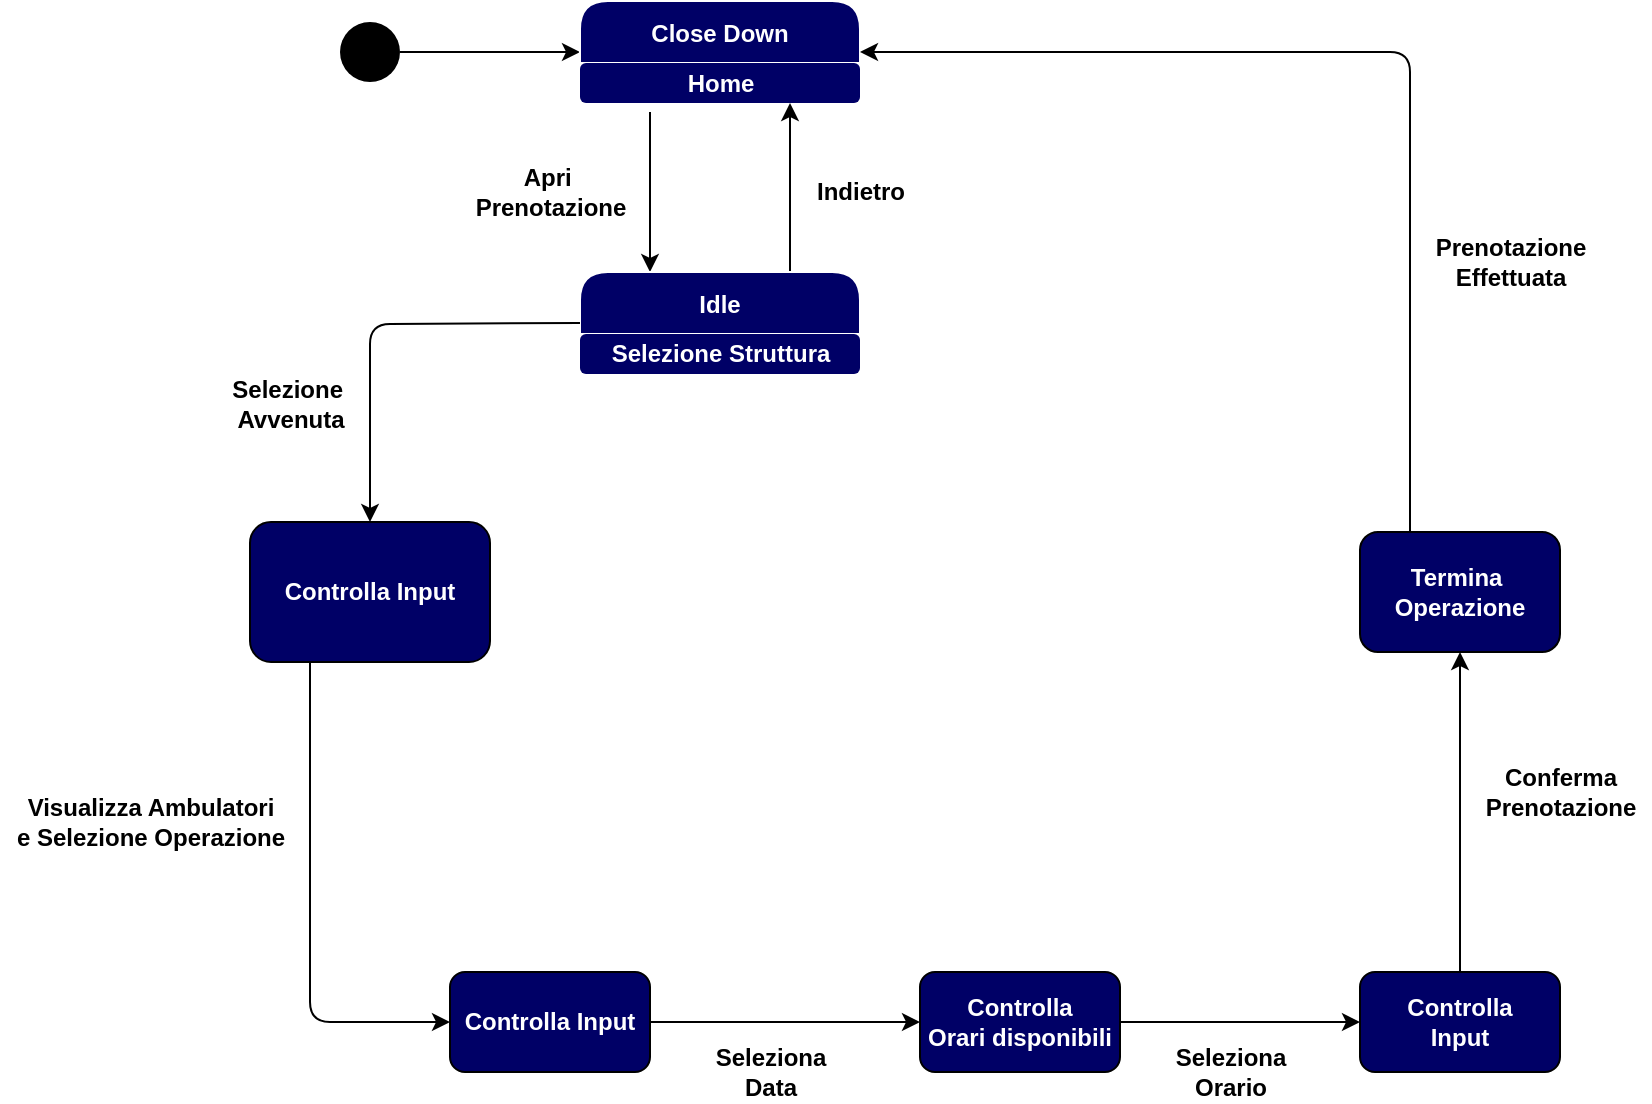 <mxfile version="13.9.9" type="device"><diagram id="ynV8ZQjUkehFZs-l4-ZR" name="Pagina-1"><mxGraphModel dx="1670" dy="822" grid="1" gridSize="10" guides="1" tooltips="1" connect="1" arrows="1" fold="1" page="1" pageScale="1" pageWidth="827" pageHeight="1169" math="0" shadow="0"><root><mxCell id="0"/><mxCell id="1" parent="0"/><mxCell id="vrmqrDGSDhZaLcfIy3-N-1" value="" style="ellipse;fillColor=#000000;strokeColor=none;" parent="1" vertex="1"><mxGeometry x="90" y="45" width="30" height="30" as="geometry"/></mxCell><mxCell id="vrmqrDGSDhZaLcfIy3-N-7" value="" style="endArrow=classic;html=1;exitX=1;exitY=0.5;exitDx=0;exitDy=0;entryX=0;entryY=0.5;entryDx=0;entryDy=0;" parent="1" source="vrmqrDGSDhZaLcfIy3-N-1" target="vrmqrDGSDhZaLcfIy3-N-17" edge="1"><mxGeometry width="50" height="50" relative="1" as="geometry"><mxPoint x="390" y="450" as="sourcePoint"/><mxPoint x="210" y="65" as="targetPoint"/></mxGeometry></mxCell><mxCell id="vrmqrDGSDhZaLcfIy3-N-17" value="Close Down" style="swimlane;fontStyle=1;childLayout=stackLayout;horizontal=1;startSize=31;horizontalStack=0;resizeParent=1;resizeParentMax=0;resizeLast=0;collapsible=1;marginBottom=0;rounded=1;fillColor=#000066;fontColor=#FFFFFF;swimlaneLine=1;strokeColor=#FFFFFF;" parent="1" vertex="1"><mxGeometry x="210" y="34.5" width="140" height="51" as="geometry"/></mxCell><mxCell id="vrmqrDGSDhZaLcfIy3-N-18" value="&lt;font color=&quot;#ffffff&quot;&gt;&lt;b&gt;Home&lt;/b&gt;&lt;/font&gt;" style="text;html=1;align=center;verticalAlign=middle;resizable=0;points=[];autosize=1;fillColor=#000066;rounded=1;" parent="vrmqrDGSDhZaLcfIy3-N-17" vertex="1"><mxGeometry y="31" width="140" height="20" as="geometry"/></mxCell><mxCell id="vrmqrDGSDhZaLcfIy3-N-19" value="" style="endArrow=classic;html=1;entryX=0.25;entryY=0;entryDx=0;entryDy=0;" parent="1" target="vrmqrDGSDhZaLcfIy3-N-26" edge="1"><mxGeometry width="50" height="50" relative="1" as="geometry"><mxPoint x="245" y="90" as="sourcePoint"/><mxPoint x="245" y="170" as="targetPoint"/></mxGeometry></mxCell><mxCell id="vrmqrDGSDhZaLcfIy3-N-20" value="" style="endArrow=classic;html=1;entryX=0.75;entryY=1;entryDx=0;entryDy=0;exitX=0.75;exitY=0;exitDx=0;exitDy=0;entryPerimeter=0;" parent="1" source="vrmqrDGSDhZaLcfIy3-N-26" target="vrmqrDGSDhZaLcfIy3-N-18" edge="1"><mxGeometry width="50" height="50" relative="1" as="geometry"><mxPoint x="315" y="170" as="sourcePoint"/><mxPoint x="310" y="200" as="targetPoint"/></mxGeometry></mxCell><mxCell id="vrmqrDGSDhZaLcfIy3-N-21" value="Indietro" style="text;html=1;align=center;verticalAlign=middle;resizable=0;points=[];autosize=1;fontStyle=1" parent="1" vertex="1"><mxGeometry x="320" y="120" width="60" height="20" as="geometry"/></mxCell><mxCell id="vrmqrDGSDhZaLcfIy3-N-22" value="Apri&amp;nbsp;&lt;br&gt;Prenotazione" style="text;html=1;align=center;verticalAlign=middle;resizable=0;points=[];autosize=1;fontStyle=1" parent="1" vertex="1"><mxGeometry x="150" y="115" width="90" height="30" as="geometry"/></mxCell><mxCell id="vrmqrDGSDhZaLcfIy3-N-24" value="&lt;span style=&quot;color: rgba(0 , 0 , 0 , 0) ; font-family: monospace ; font-size: 0px&quot;&gt;Se&lt;/span&gt;" style="text;html=1;align=center;verticalAlign=middle;resizable=0;points=[];autosize=1;" parent="1" vertex="1"><mxGeometry x="270" y="200" width="20" height="20" as="geometry"/></mxCell><mxCell id="vrmqrDGSDhZaLcfIy3-N-26" value="Idle" style="swimlane;fontStyle=1;childLayout=stackLayout;horizontal=1;startSize=31;horizontalStack=0;resizeParent=1;resizeParentMax=0;resizeLast=0;collapsible=1;marginBottom=0;rounded=1;fillColor=#000066;fontColor=#FFFFFF;strokeColor=#FFFFFF;" parent="1" vertex="1"><mxGeometry x="210" y="170" width="140" height="51" as="geometry"/></mxCell><mxCell id="vrmqrDGSDhZaLcfIy3-N-27" value="Selezione Struttura" style="text;html=1;align=center;verticalAlign=middle;resizable=0;points=[];autosize=1;fillColor=#000066;fontColor=#FFFFFF;fontStyle=1;rounded=1;" parent="vrmqrDGSDhZaLcfIy3-N-26" vertex="1"><mxGeometry y="31" width="140" height="20" as="geometry"/></mxCell><mxCell id="vrmqrDGSDhZaLcfIy3-N-28" value="Selezione&amp;nbsp;&lt;br&gt;Avvenuta" style="text;html=1;align=center;verticalAlign=middle;resizable=0;points=[];autosize=1;fontStyle=1" parent="1" vertex="1"><mxGeometry x="30" y="221" width="70" height="30" as="geometry"/></mxCell><mxCell id="vrmqrDGSDhZaLcfIy3-N-29" value="" style="endArrow=classic;html=1;exitX=0;exitY=0.5;exitDx=0;exitDy=0;entryX=0.5;entryY=0;entryDx=0;entryDy=0;" parent="1" source="vrmqrDGSDhZaLcfIy3-N-26" target="vrmqrDGSDhZaLcfIy3-N-32" edge="1"><mxGeometry width="50" height="50" relative="1" as="geometry"><mxPoint x="390" y="440" as="sourcePoint"/><mxPoint x="100" y="290" as="targetPoint"/><Array as="points"><mxPoint x="105" y="196"/></Array></mxGeometry></mxCell><mxCell id="vrmqrDGSDhZaLcfIy3-N-32" value="Controlla Input" style="rounded=1;whiteSpace=wrap;html=1;fillColor=#000066;fontColor=#FFFFFF;fontStyle=1" parent="1" vertex="1"><mxGeometry x="45" y="295" width="120" height="70" as="geometry"/></mxCell><mxCell id="vrmqrDGSDhZaLcfIy3-N-33" value="" style="endArrow=classic;html=1;exitX=0.25;exitY=1;exitDx=0;exitDy=0;entryX=0;entryY=0.5;entryDx=0;entryDy=0;" parent="1" source="vrmqrDGSDhZaLcfIy3-N-32" edge="1"><mxGeometry width="50" height="50" relative="1" as="geometry"><mxPoint x="390" y="410" as="sourcePoint"/><mxPoint x="145" y="545" as="targetPoint"/><Array as="points"><mxPoint x="75" y="545"/></Array></mxGeometry></mxCell><mxCell id="vrmqrDGSDhZaLcfIy3-N-35" value="Visualizza Ambulatori&lt;br&gt;e Selezione Operazione" style="text;html=1;align=center;verticalAlign=middle;resizable=0;points=[];autosize=1;fontStyle=1" parent="1" vertex="1"><mxGeometry x="-80" y="430" width="150" height="30" as="geometry"/></mxCell><mxCell id="vrmqrDGSDhZaLcfIy3-N-44" value="Termina&amp;nbsp;&lt;br&gt;Operazione" style="rounded=1;whiteSpace=wrap;html=1;fillColor=#000066;fontColor=#FFFFFF;fontStyle=1" parent="1" vertex="1"><mxGeometry x="600" y="300" width="100" height="60" as="geometry"/></mxCell><mxCell id="vrmqrDGSDhZaLcfIy3-N-48" value="" style="endArrow=classic;html=1;exitX=0.25;exitY=0;exitDx=0;exitDy=0;entryX=1;entryY=0.5;entryDx=0;entryDy=0;" parent="1" source="vrmqrDGSDhZaLcfIy3-N-44" target="vrmqrDGSDhZaLcfIy3-N-17" edge="1"><mxGeometry width="50" height="50" relative="1" as="geometry"><mxPoint x="390" y="420" as="sourcePoint"/><mxPoint x="440" y="370" as="targetPoint"/><Array as="points"><mxPoint x="625" y="60"/></Array></mxGeometry></mxCell><mxCell id="vrmqrDGSDhZaLcfIy3-N-49" value="Prenotazione&lt;br&gt;Effettuata" style="text;html=1;align=center;verticalAlign=middle;resizable=0;points=[];autosize=1;fontStyle=1" parent="1" vertex="1"><mxGeometry x="630" y="150" width="90" height="30" as="geometry"/></mxCell><mxCell id="auh_RekOwocI7UmFUlA--1" value="Controlla Input" style="rounded=1;whiteSpace=wrap;html=1;fillColor=#000066;fontColor=#FFFFFF;fontStyle=1;align=center;" vertex="1" parent="1"><mxGeometry x="145" y="520" width="100" height="50" as="geometry"/></mxCell><mxCell id="auh_RekOwocI7UmFUlA--2" value="Controlla&lt;br&gt;Orari disponibili" style="rounded=1;whiteSpace=wrap;html=1;fillColor=#000066;fontColor=#FFFFFF;fontStyle=1;align=center;" vertex="1" parent="1"><mxGeometry x="380" y="520" width="100" height="50" as="geometry"/></mxCell><mxCell id="auh_RekOwocI7UmFUlA--4" value="" style="endArrow=classic;html=1;exitX=1;exitY=0.5;exitDx=0;exitDy=0;entryX=0;entryY=0.5;entryDx=0;entryDy=0;" edge="1" parent="1" source="auh_RekOwocI7UmFUlA--1" target="auh_RekOwocI7UmFUlA--2"><mxGeometry width="50" height="50" relative="1" as="geometry"><mxPoint x="220" y="450" as="sourcePoint"/><mxPoint x="270" y="400" as="targetPoint"/></mxGeometry></mxCell><mxCell id="auh_RekOwocI7UmFUlA--5" value="Seleziona&lt;br&gt;Data" style="text;html=1;align=center;verticalAlign=middle;resizable=0;points=[];autosize=1;fontStyle=1" vertex="1" parent="1"><mxGeometry x="270" y="555" width="70" height="30" as="geometry"/></mxCell><mxCell id="auh_RekOwocI7UmFUlA--6" value="" style="endArrow=classic;html=1;exitX=1;exitY=0.5;exitDx=0;exitDy=0;entryX=0;entryY=0.5;entryDx=0;entryDy=0;" edge="1" parent="1" source="auh_RekOwocI7UmFUlA--2" target="auh_RekOwocI7UmFUlA--7"><mxGeometry width="50" height="50" relative="1" as="geometry"><mxPoint x="590" y="560" as="sourcePoint"/><mxPoint x="560" y="545" as="targetPoint"/></mxGeometry></mxCell><mxCell id="auh_RekOwocI7UmFUlA--7" value="Controlla&lt;br&gt;Input" style="rounded=1;whiteSpace=wrap;html=1;fillColor=#000066;fontColor=#FFFFFF;fontStyle=1;align=center;" vertex="1" parent="1"><mxGeometry x="600" y="520" width="100" height="50" as="geometry"/></mxCell><mxCell id="auh_RekOwocI7UmFUlA--8" value="Seleziona&lt;br&gt;Orario" style="text;html=1;align=center;verticalAlign=middle;resizable=0;points=[];autosize=1;fontStyle=1" vertex="1" parent="1"><mxGeometry x="500" y="555" width="70" height="30" as="geometry"/></mxCell><mxCell id="auh_RekOwocI7UmFUlA--9" value="" style="endArrow=classic;html=1;exitX=0.5;exitY=0;exitDx=0;exitDy=0;entryX=0.5;entryY=1;entryDx=0;entryDy=0;" edge="1" parent="1" source="auh_RekOwocI7UmFUlA--7" target="vrmqrDGSDhZaLcfIy3-N-44"><mxGeometry width="50" height="50" relative="1" as="geometry"><mxPoint x="560" y="450" as="sourcePoint"/><mxPoint x="610" y="400" as="targetPoint"/></mxGeometry></mxCell><mxCell id="auh_RekOwocI7UmFUlA--10" value="&lt;b&gt;Conferma&lt;br&gt;Prenotazione&lt;/b&gt;" style="text;html=1;align=center;verticalAlign=middle;resizable=0;points=[];autosize=1;" vertex="1" parent="1"><mxGeometry x="655" y="415" width="90" height="30" as="geometry"/></mxCell></root></mxGraphModel></diagram></mxfile>